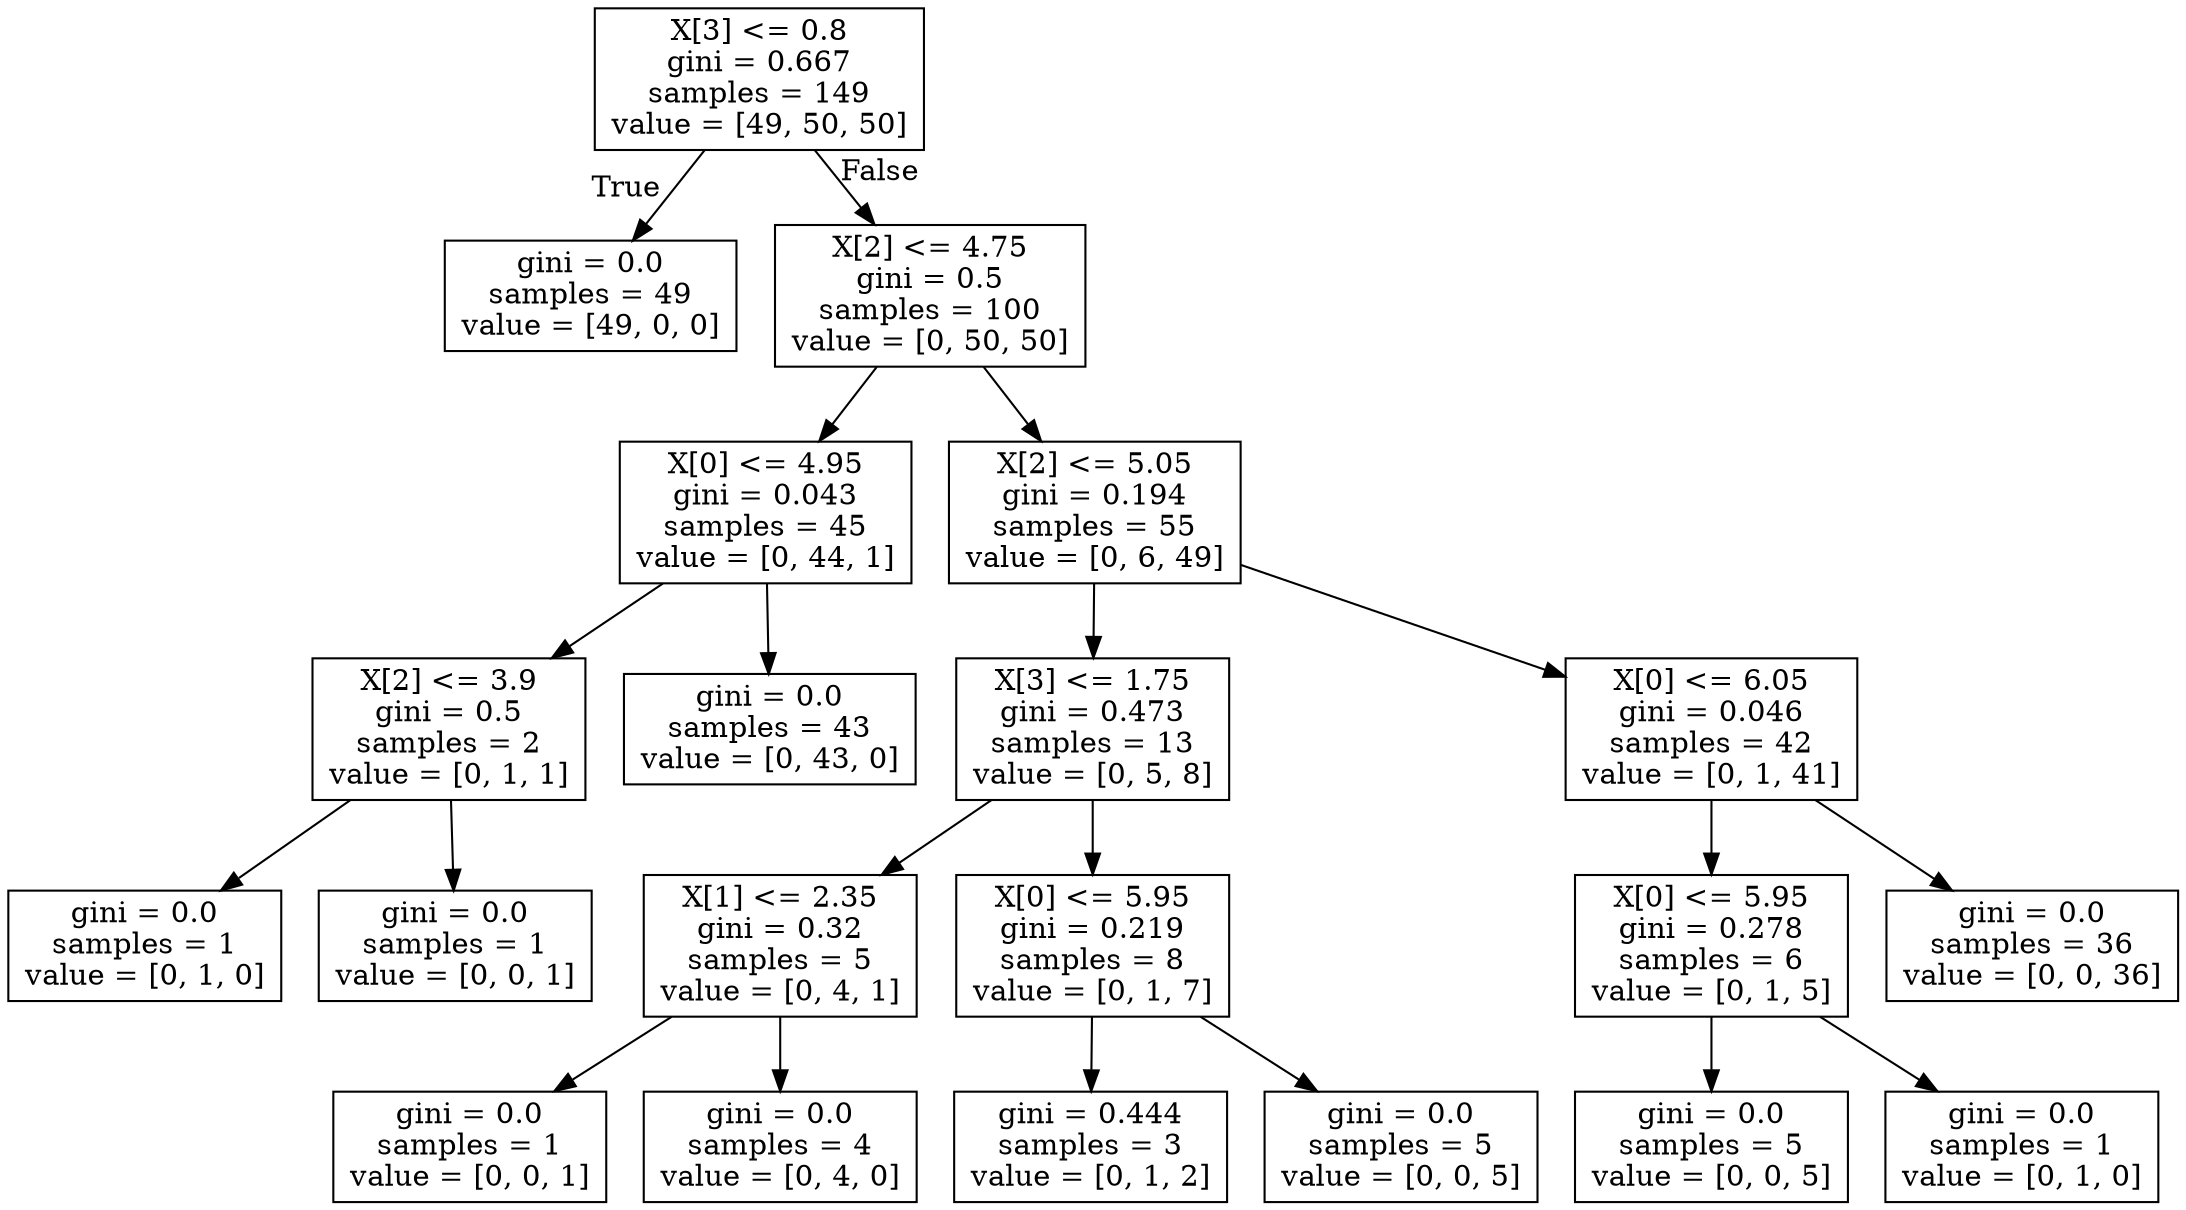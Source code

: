 digraph Tree {
node [shape=box] ;
0 [label="X[3] <= 0.8\ngini = 0.667\nsamples = 149\nvalue = [49, 50, 50]"] ;
1 [label="gini = 0.0\nsamples = 49\nvalue = [49, 0, 0]"] ;
0 -> 1 [labeldistance=2.5, labelangle=45, headlabel="True"] ;
2 [label="X[2] <= 4.75\ngini = 0.5\nsamples = 100\nvalue = [0, 50, 50]"] ;
0 -> 2 [labeldistance=2.5, labelangle=-45, headlabel="False"] ;
3 [label="X[0] <= 4.95\ngini = 0.043\nsamples = 45\nvalue = [0, 44, 1]"] ;
2 -> 3 ;
4 [label="X[2] <= 3.9\ngini = 0.5\nsamples = 2\nvalue = [0, 1, 1]"] ;
3 -> 4 ;
5 [label="gini = 0.0\nsamples = 1\nvalue = [0, 1, 0]"] ;
4 -> 5 ;
6 [label="gini = 0.0\nsamples = 1\nvalue = [0, 0, 1]"] ;
4 -> 6 ;
7 [label="gini = 0.0\nsamples = 43\nvalue = [0, 43, 0]"] ;
3 -> 7 ;
8 [label="X[2] <= 5.05\ngini = 0.194\nsamples = 55\nvalue = [0, 6, 49]"] ;
2 -> 8 ;
9 [label="X[3] <= 1.75\ngini = 0.473\nsamples = 13\nvalue = [0, 5, 8]"] ;
8 -> 9 ;
10 [label="X[1] <= 2.35\ngini = 0.32\nsamples = 5\nvalue = [0, 4, 1]"] ;
9 -> 10 ;
11 [label="gini = 0.0\nsamples = 1\nvalue = [0, 0, 1]"] ;
10 -> 11 ;
12 [label="gini = 0.0\nsamples = 4\nvalue = [0, 4, 0]"] ;
10 -> 12 ;
13 [label="X[0] <= 5.95\ngini = 0.219\nsamples = 8\nvalue = [0, 1, 7]"] ;
9 -> 13 ;
14 [label="gini = 0.444\nsamples = 3\nvalue = [0, 1, 2]"] ;
13 -> 14 ;
15 [label="gini = 0.0\nsamples = 5\nvalue = [0, 0, 5]"] ;
13 -> 15 ;
16 [label="X[0] <= 6.05\ngini = 0.046\nsamples = 42\nvalue = [0, 1, 41]"] ;
8 -> 16 ;
17 [label="X[0] <= 5.95\ngini = 0.278\nsamples = 6\nvalue = [0, 1, 5]"] ;
16 -> 17 ;
18 [label="gini = 0.0\nsamples = 5\nvalue = [0, 0, 5]"] ;
17 -> 18 ;
19 [label="gini = 0.0\nsamples = 1\nvalue = [0, 1, 0]"] ;
17 -> 19 ;
20 [label="gini = 0.0\nsamples = 36\nvalue = [0, 0, 36]"] ;
16 -> 20 ;
}